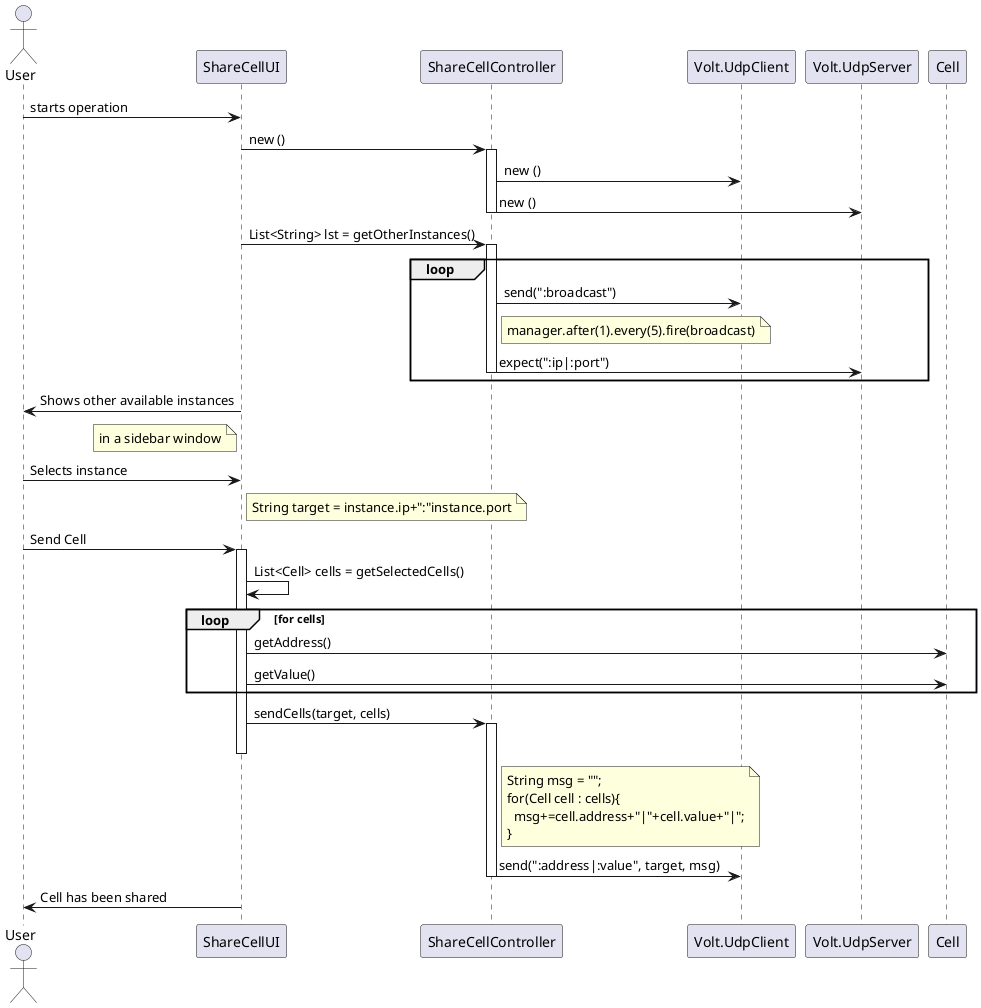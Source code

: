@startuml doc-files/ipc01_01_design.png

actor User 
participant "ShareCellUI" as UI
participant "ShareCellController" as Controller
participant "Volt.UdpClient" as UdpClient
participant "Volt.UdpServer" as UdpServer
participant "Cell" as Cell

User->UI: starts operation
UI->Controller: new ()

activate Controller
Controller->UdpClient: new ()
Controller->UdpServer: new ()
deactivate Controller

UI->Controller: List<String> lst = getOtherInstances()
loop
activate Controller
Controller->UdpClient: send(":broadcast")
note right of Controller: manager.after(1).every(5).fire(broadcast)
Controller->UdpServer: expect(":ip|:port")
deactivate Controller
end

UI->User: Shows other available instances
note left of UI: in a sidebar window
User->UI: Selects instance
note right of UI: String target = instance.ip+":"instance.port
User->UI: Send Cell

activate UI
UI->UI: List<Cell> cells = getSelectedCells()
loop for cells
UI->Cell: getAddress()
UI->Cell: getValue()
end
UI->Controller: sendCells(target, cells)
activate Controller
deactivate UI
note right of Controller: String msg = "";\nfor(Cell cell : cells){\n  msg+=cell.address+"|"+cell.value+"|";\n}
Controller->UdpClient: send(":address|:value", target, msg)
deactivate Controller
UI->User: Cell has been shared

@enduml
